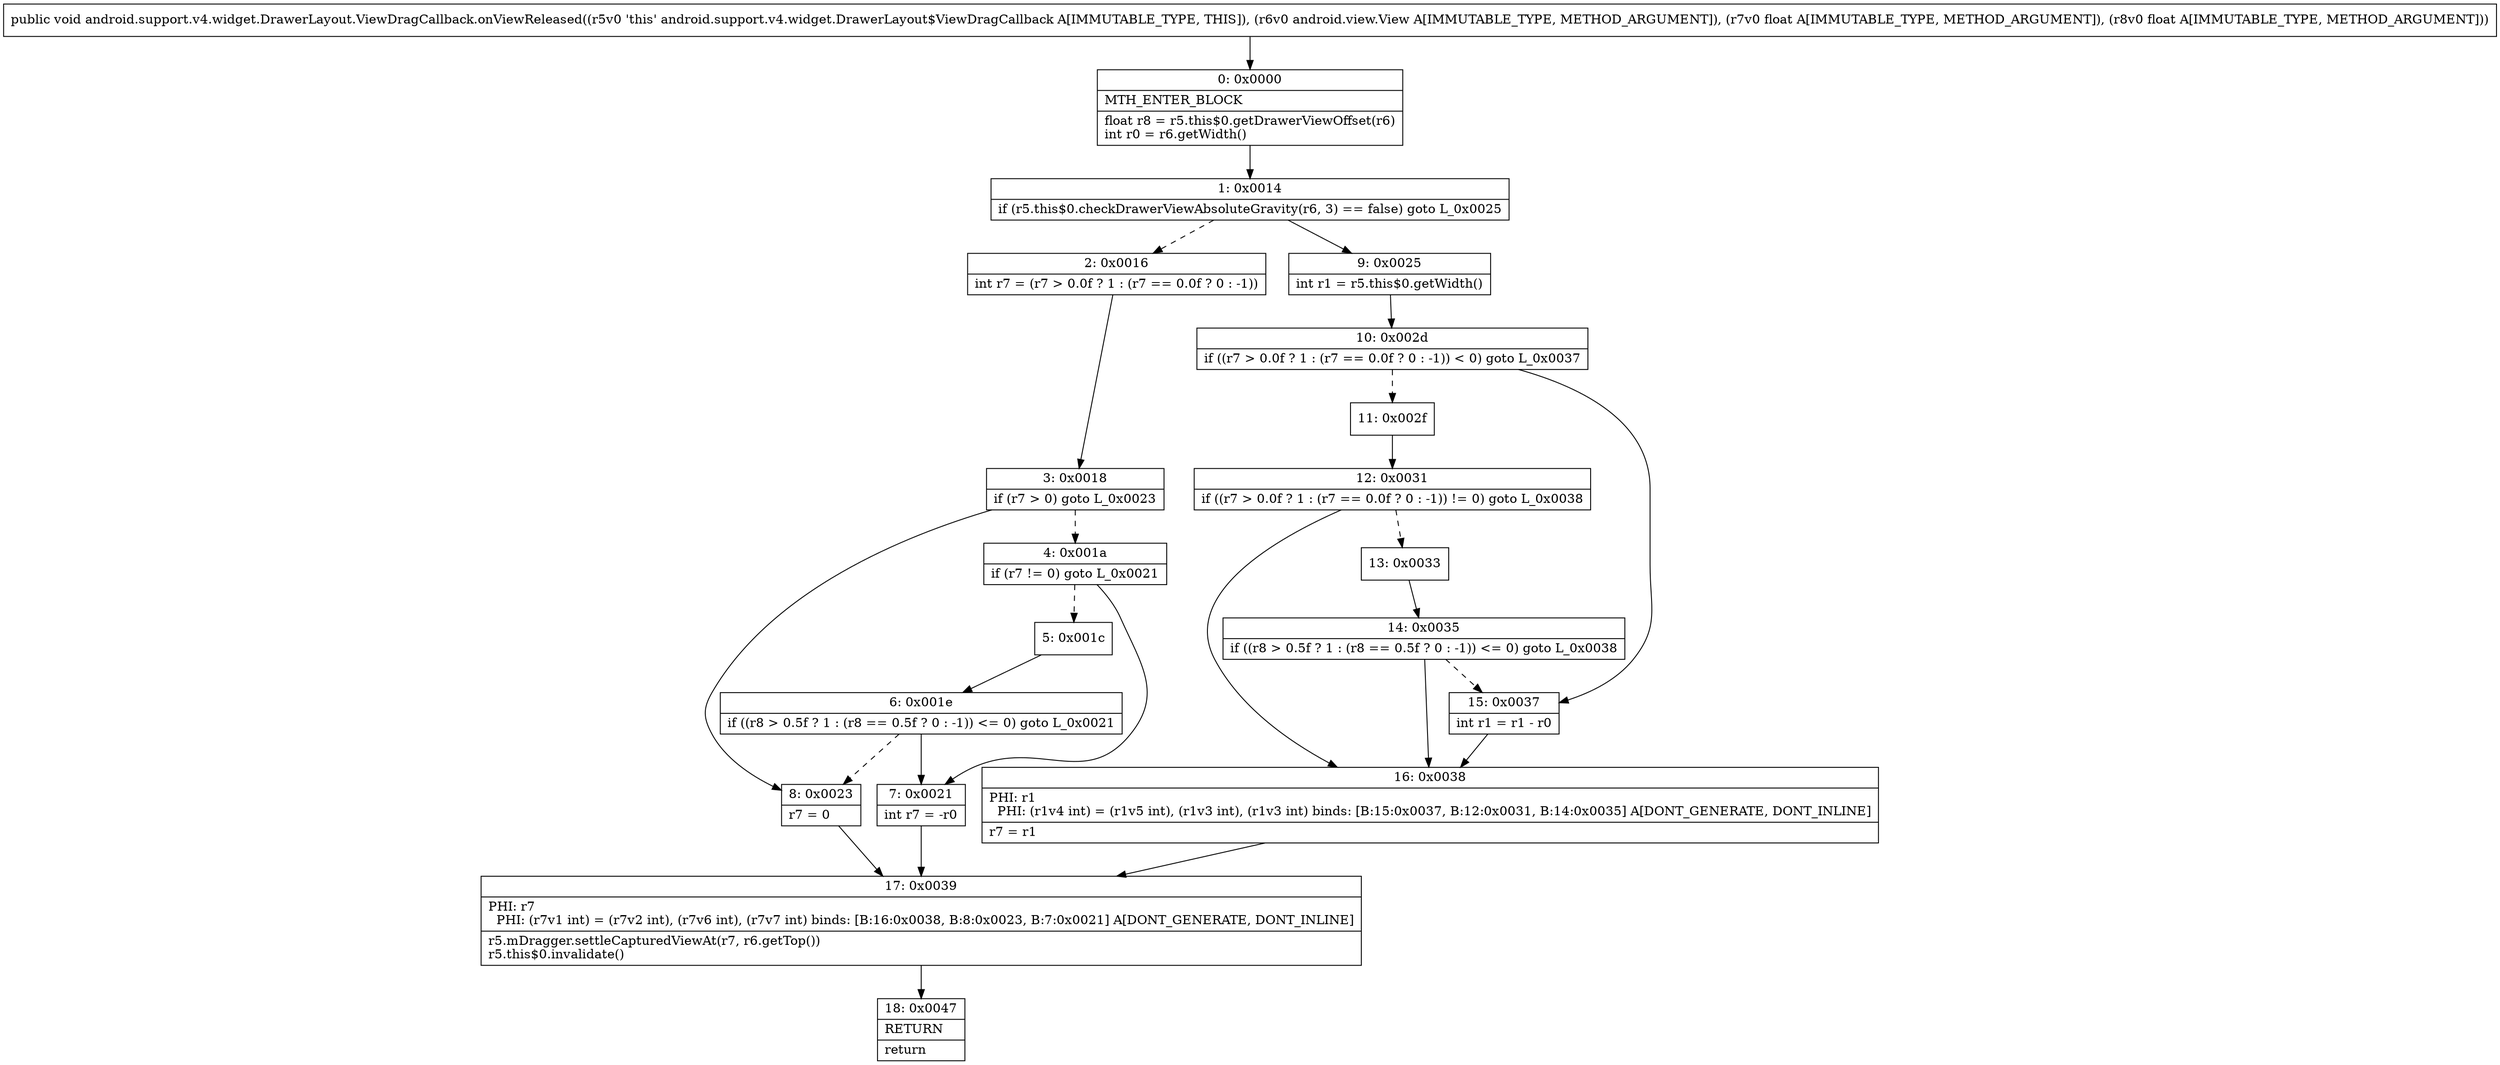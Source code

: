 digraph "CFG forandroid.support.v4.widget.DrawerLayout.ViewDragCallback.onViewReleased(Landroid\/view\/View;FF)V" {
Node_0 [shape=record,label="{0\:\ 0x0000|MTH_ENTER_BLOCK\l|float r8 = r5.this$0.getDrawerViewOffset(r6)\lint r0 = r6.getWidth()\l}"];
Node_1 [shape=record,label="{1\:\ 0x0014|if (r5.this$0.checkDrawerViewAbsoluteGravity(r6, 3) == false) goto L_0x0025\l}"];
Node_2 [shape=record,label="{2\:\ 0x0016|int r7 = (r7 \> 0.0f ? 1 : (r7 == 0.0f ? 0 : \-1))\l}"];
Node_3 [shape=record,label="{3\:\ 0x0018|if (r7 \> 0) goto L_0x0023\l}"];
Node_4 [shape=record,label="{4\:\ 0x001a|if (r7 != 0) goto L_0x0021\l}"];
Node_5 [shape=record,label="{5\:\ 0x001c}"];
Node_6 [shape=record,label="{6\:\ 0x001e|if ((r8 \> 0.5f ? 1 : (r8 == 0.5f ? 0 : \-1)) \<= 0) goto L_0x0021\l}"];
Node_7 [shape=record,label="{7\:\ 0x0021|int r7 = \-r0\l}"];
Node_8 [shape=record,label="{8\:\ 0x0023|r7 = 0\l}"];
Node_9 [shape=record,label="{9\:\ 0x0025|int r1 = r5.this$0.getWidth()\l}"];
Node_10 [shape=record,label="{10\:\ 0x002d|if ((r7 \> 0.0f ? 1 : (r7 == 0.0f ? 0 : \-1)) \< 0) goto L_0x0037\l}"];
Node_11 [shape=record,label="{11\:\ 0x002f}"];
Node_12 [shape=record,label="{12\:\ 0x0031|if ((r7 \> 0.0f ? 1 : (r7 == 0.0f ? 0 : \-1)) != 0) goto L_0x0038\l}"];
Node_13 [shape=record,label="{13\:\ 0x0033}"];
Node_14 [shape=record,label="{14\:\ 0x0035|if ((r8 \> 0.5f ? 1 : (r8 == 0.5f ? 0 : \-1)) \<= 0) goto L_0x0038\l}"];
Node_15 [shape=record,label="{15\:\ 0x0037|int r1 = r1 \- r0\l}"];
Node_16 [shape=record,label="{16\:\ 0x0038|PHI: r1 \l  PHI: (r1v4 int) = (r1v5 int), (r1v3 int), (r1v3 int) binds: [B:15:0x0037, B:12:0x0031, B:14:0x0035] A[DONT_GENERATE, DONT_INLINE]\l|r7 = r1\l}"];
Node_17 [shape=record,label="{17\:\ 0x0039|PHI: r7 \l  PHI: (r7v1 int) = (r7v2 int), (r7v6 int), (r7v7 int) binds: [B:16:0x0038, B:8:0x0023, B:7:0x0021] A[DONT_GENERATE, DONT_INLINE]\l|r5.mDragger.settleCapturedViewAt(r7, r6.getTop())\lr5.this$0.invalidate()\l}"];
Node_18 [shape=record,label="{18\:\ 0x0047|RETURN\l|return\l}"];
MethodNode[shape=record,label="{public void android.support.v4.widget.DrawerLayout.ViewDragCallback.onViewReleased((r5v0 'this' android.support.v4.widget.DrawerLayout$ViewDragCallback A[IMMUTABLE_TYPE, THIS]), (r6v0 android.view.View A[IMMUTABLE_TYPE, METHOD_ARGUMENT]), (r7v0 float A[IMMUTABLE_TYPE, METHOD_ARGUMENT]), (r8v0 float A[IMMUTABLE_TYPE, METHOD_ARGUMENT])) }"];
MethodNode -> Node_0;
Node_0 -> Node_1;
Node_1 -> Node_2[style=dashed];
Node_1 -> Node_9;
Node_2 -> Node_3;
Node_3 -> Node_4[style=dashed];
Node_3 -> Node_8;
Node_4 -> Node_5[style=dashed];
Node_4 -> Node_7;
Node_5 -> Node_6;
Node_6 -> Node_7;
Node_6 -> Node_8[style=dashed];
Node_7 -> Node_17;
Node_8 -> Node_17;
Node_9 -> Node_10;
Node_10 -> Node_11[style=dashed];
Node_10 -> Node_15;
Node_11 -> Node_12;
Node_12 -> Node_13[style=dashed];
Node_12 -> Node_16;
Node_13 -> Node_14;
Node_14 -> Node_15[style=dashed];
Node_14 -> Node_16;
Node_15 -> Node_16;
Node_16 -> Node_17;
Node_17 -> Node_18;
}

